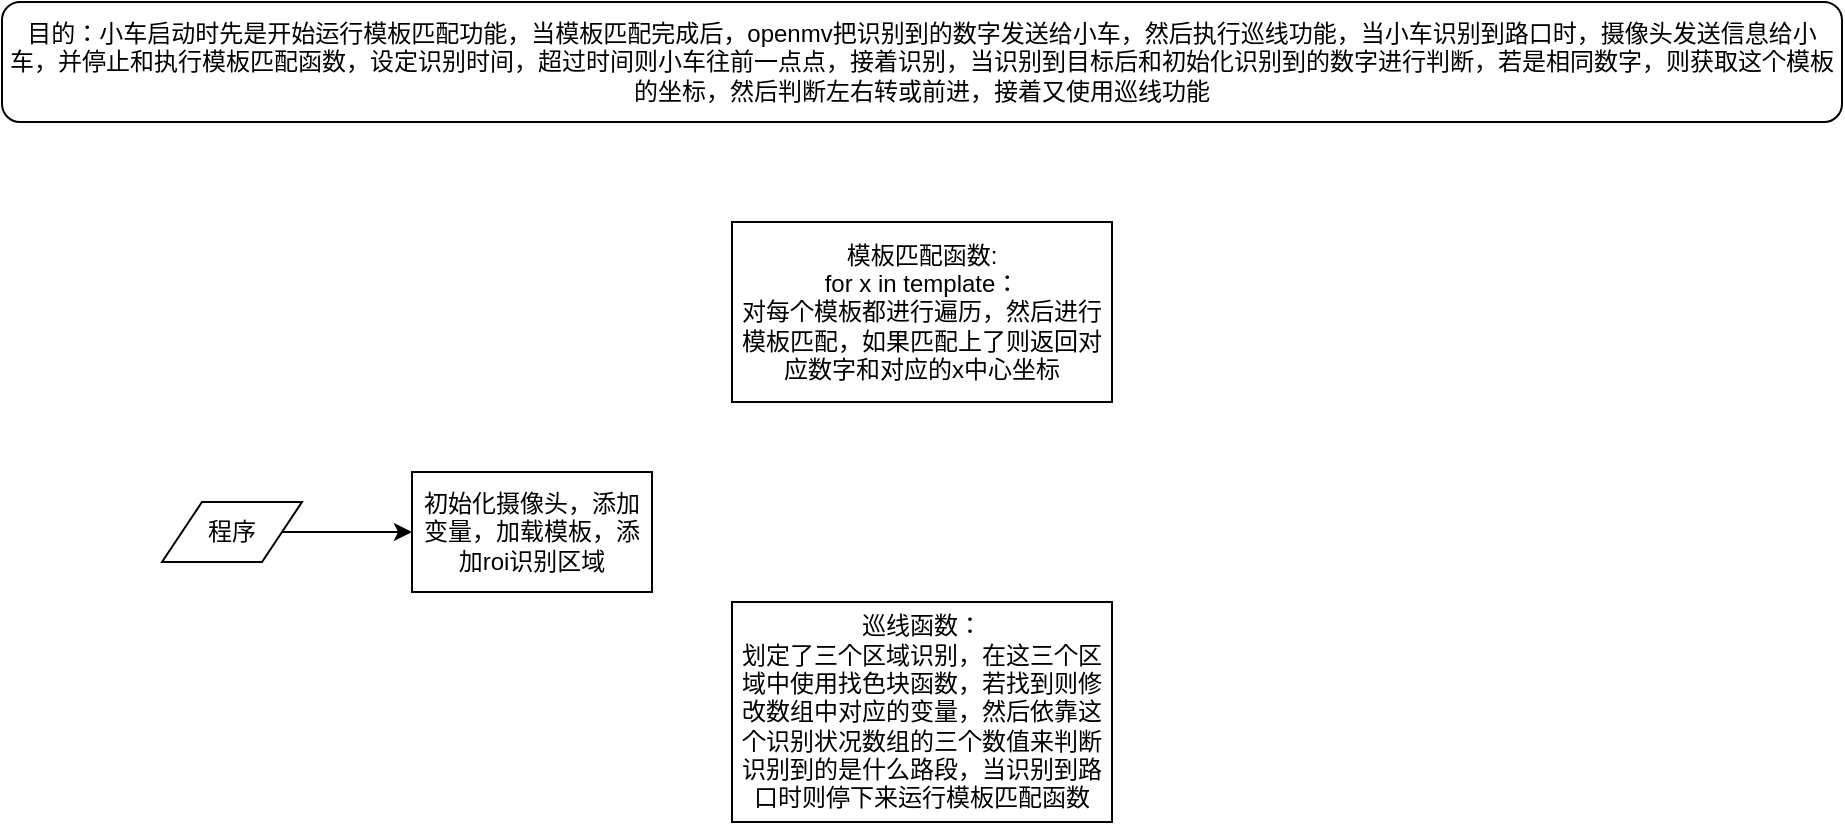 <mxfile version="21.4.0" type="github">
  <diagram name="第 1 页" id="IncqmOcyujnmTxHsmf4Z">
    <mxGraphModel dx="1050" dy="587" grid="1" gridSize="10" guides="1" tooltips="1" connect="1" arrows="1" fold="1" page="1" pageScale="1" pageWidth="827" pageHeight="1169" math="0" shadow="0">
      <root>
        <mxCell id="0" />
        <mxCell id="1" parent="0" />
        <mxCell id="y7_BcGnLHGJJK3MfnhlV-3" value="" style="edgeStyle=orthogonalEdgeStyle;rounded=0;orthogonalLoop=1;jettySize=auto;html=1;" edge="1" parent="1" source="y7_BcGnLHGJJK3MfnhlV-1" target="y7_BcGnLHGJJK3MfnhlV-2">
          <mxGeometry relative="1" as="geometry" />
        </mxCell>
        <mxCell id="y7_BcGnLHGJJK3MfnhlV-1" value="程序" style="shape=parallelogram;perimeter=parallelogramPerimeter;whiteSpace=wrap;html=1;fixedSize=1;" vertex="1" parent="1">
          <mxGeometry x="90" y="260" width="70" height="30" as="geometry" />
        </mxCell>
        <mxCell id="y7_BcGnLHGJJK3MfnhlV-2" value="初始化摄像头，添加变量，加载模板，添加roi识别区域" style="whiteSpace=wrap;html=1;" vertex="1" parent="1">
          <mxGeometry x="215" y="245" width="120" height="60" as="geometry" />
        </mxCell>
        <mxCell id="y7_BcGnLHGJJK3MfnhlV-5" value="目的：小车启动时先是开始运行模板匹配功能，当模板匹配完成后，openmv把识别到的数字发送给小车，然后执行巡线功能，当小车识别到路口时，摄像头发送信息给小车，并停止和执行模板匹配函数，设定识别时间，超过时间则小车往前一点点，接着识别，当识别到目标后和初始化识别到的数字进行判断，若是相同数字，则获取这个模板的坐标，然后判断左右转或前进，接着又使用巡线功能" style="rounded=1;whiteSpace=wrap;html=1;" vertex="1" parent="1">
          <mxGeometry x="10" y="10" width="920" height="60" as="geometry" />
        </mxCell>
        <mxCell id="y7_BcGnLHGJJK3MfnhlV-6" value="模板匹配函数:&lt;br&gt;for x in template：&lt;br&gt;对每个模板都进行遍历，然后进行模板匹配，如果匹配上了则返回对应数字和对应的x中心坐标" style="rounded=0;whiteSpace=wrap;html=1;" vertex="1" parent="1">
          <mxGeometry x="375" y="120" width="190" height="90" as="geometry" />
        </mxCell>
        <mxCell id="y7_BcGnLHGJJK3MfnhlV-10" value="巡线函数：&lt;br&gt;划定了三个区域识别，在这三个区域中使用找色块函数，若找到则修改数组中对应的变量，然后依靠这个识别状况数组的三个数值来判断识别到的是什么路段，当识别到路口时则停下来运行模板匹配函数" style="rounded=0;whiteSpace=wrap;html=1;" vertex="1" parent="1">
          <mxGeometry x="375" y="310" width="190" height="110" as="geometry" />
        </mxCell>
      </root>
    </mxGraphModel>
  </diagram>
</mxfile>
